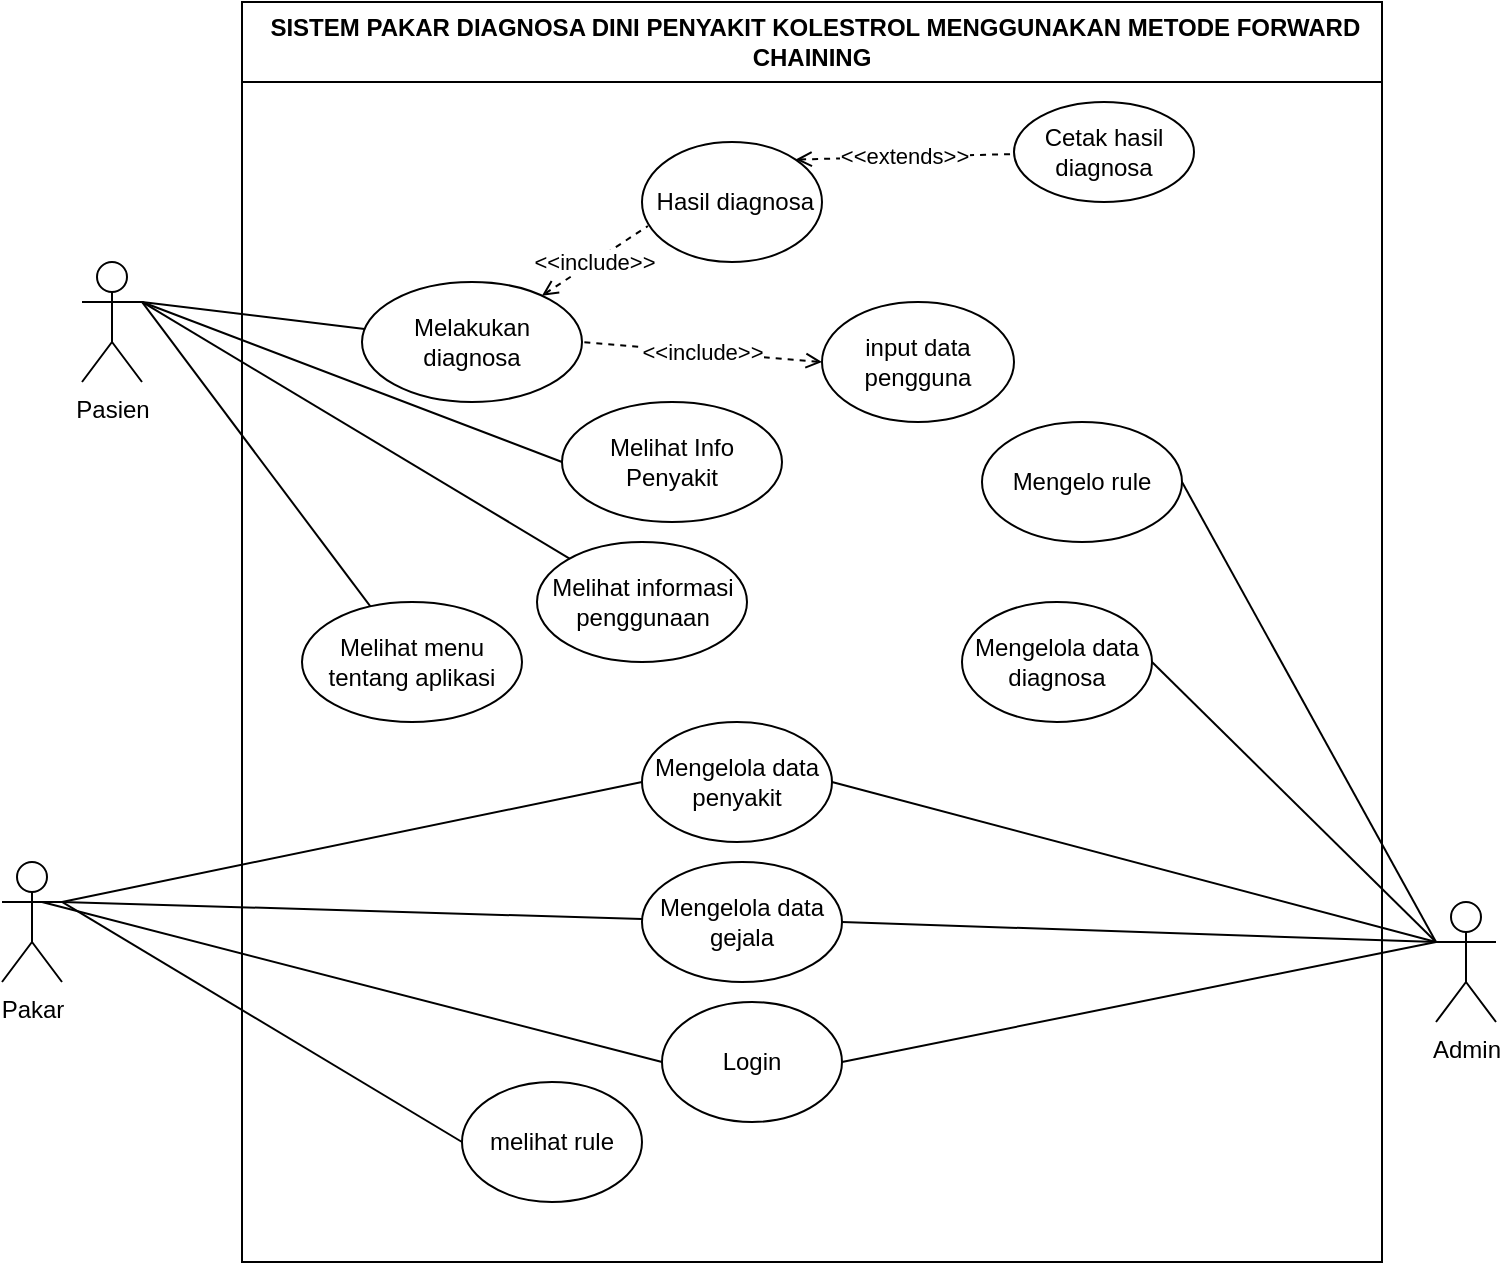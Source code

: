 <mxfile version="21.1.4" type="device">
  <diagram name="Page-1" id="61djWspQ2eM6UkQTx8YS">
    <mxGraphModel dx="1723" dy="822" grid="1" gridSize="10" guides="1" tooltips="1" connect="1" arrows="1" fold="1" page="1" pageScale="1" pageWidth="827" pageHeight="1169" math="0" shadow="0">
      <root>
        <mxCell id="0" />
        <mxCell id="1" parent="0" />
        <mxCell id="BYNYWY0adCg34HCjVK7Y-8" value="&amp;nbsp;SISTEM PAKAR DIAGNOSA DINI PENYAKIT KOLESTROL MENGGUNAKAN METODE FORWARD CHAINING" style="swimlane;whiteSpace=wrap;html=1;startSize=40;" parent="1" vertex="1">
          <mxGeometry x="200" y="210" width="570" height="630" as="geometry" />
        </mxCell>
        <mxCell id="BYNYWY0adCg34HCjVK7Y-20" value="Melakukan diagnosa" style="ellipse;whiteSpace=wrap;html=1;" parent="BYNYWY0adCg34HCjVK7Y-8" vertex="1">
          <mxGeometry x="60" y="140" width="110" height="60" as="geometry" />
        </mxCell>
        <mxCell id="BYNYWY0adCg34HCjVK7Y-21" value="Melihat Info Penyakit" style="ellipse;whiteSpace=wrap;html=1;" parent="BYNYWY0adCg34HCjVK7Y-8" vertex="1">
          <mxGeometry x="160" y="200" width="110" height="60" as="geometry" />
        </mxCell>
        <mxCell id="BYNYWY0adCg34HCjVK7Y-24" value="Melihat informasi penggunaan" style="ellipse;whiteSpace=wrap;html=1;" parent="BYNYWY0adCg34HCjVK7Y-8" vertex="1">
          <mxGeometry x="147.5" y="270" width="105" height="60" as="geometry" />
        </mxCell>
        <mxCell id="BYNYWY0adCg34HCjVK7Y-25" value="Melihat menu tentang aplikasi" style="ellipse;whiteSpace=wrap;html=1;" parent="BYNYWY0adCg34HCjVK7Y-8" vertex="1">
          <mxGeometry x="30" y="300" width="110" height="60" as="geometry" />
        </mxCell>
        <mxCell id="BYNYWY0adCg34HCjVK7Y-31" value="input data pengguna" style="ellipse;whiteSpace=wrap;html=1;" parent="BYNYWY0adCg34HCjVK7Y-8" vertex="1">
          <mxGeometry x="290" y="150" width="96" height="60" as="geometry" />
        </mxCell>
        <mxCell id="BYNYWY0adCg34HCjVK7Y-29" value="&amp;lt;&amp;lt;include&amp;gt;&amp;gt;" style="endArrow=none;dashed=1;html=1;rounded=0;startArrow=open;startFill=0;entryX=1;entryY=0.5;entryDx=0;entryDy=0;exitX=0;exitY=0.5;exitDx=0;exitDy=0;" parent="BYNYWY0adCg34HCjVK7Y-8" source="BYNYWY0adCg34HCjVK7Y-31" target="BYNYWY0adCg34HCjVK7Y-20" edge="1">
          <mxGeometry width="50" height="50" relative="1" as="geometry">
            <mxPoint x="280" y="90" as="sourcePoint" />
            <mxPoint x="220" y="160" as="targetPoint" />
          </mxGeometry>
        </mxCell>
        <mxCell id="BYNYWY0adCg34HCjVK7Y-34" value="&amp;nbsp;Hasil diagnosa" style="ellipse;whiteSpace=wrap;html=1;" parent="BYNYWY0adCg34HCjVK7Y-8" vertex="1">
          <mxGeometry x="200" y="70" width="90" height="60" as="geometry" />
        </mxCell>
        <mxCell id="BYNYWY0adCg34HCjVK7Y-35" value="&amp;lt;&amp;lt;include&amp;gt;&amp;gt;" style="endArrow=none;dashed=1;html=1;rounded=0;entryX=0.033;entryY=0.7;entryDx=0;entryDy=0;startArrow=open;startFill=0;entryPerimeter=0;" parent="BYNYWY0adCg34HCjVK7Y-8" source="BYNYWY0adCg34HCjVK7Y-20" target="BYNYWY0adCg34HCjVK7Y-34" edge="1">
          <mxGeometry width="50" height="50" relative="1" as="geometry">
            <mxPoint x="200" y="280" as="sourcePoint" />
            <mxPoint x="250" y="230" as="targetPoint" />
          </mxGeometry>
        </mxCell>
        <mxCell id="BYNYWY0adCg34HCjVK7Y-37" value="Cetak hasil diagnosa" style="ellipse;whiteSpace=wrap;html=1;" parent="BYNYWY0adCg34HCjVK7Y-8" vertex="1">
          <mxGeometry x="386" y="50" width="90" height="50" as="geometry" />
        </mxCell>
        <mxCell id="BYNYWY0adCg34HCjVK7Y-36" value="&amp;lt;&amp;lt;extends&amp;gt;&amp;gt;" style="endArrow=none;dashed=1;html=1;rounded=0;exitX=1;exitY=0;exitDx=0;exitDy=0;startArrow=open;startFill=0;" parent="BYNYWY0adCg34HCjVK7Y-8" source="BYNYWY0adCg34HCjVK7Y-34" target="BYNYWY0adCg34HCjVK7Y-37" edge="1">
          <mxGeometry width="50" height="50" relative="1" as="geometry">
            <mxPoint x="200" y="280" as="sourcePoint" />
            <mxPoint x="180" y="80" as="targetPoint" />
          </mxGeometry>
        </mxCell>
        <mxCell id="BYNYWY0adCg34HCjVK7Y-38" value="Login" style="ellipse;whiteSpace=wrap;html=1;" parent="BYNYWY0adCg34HCjVK7Y-8" vertex="1">
          <mxGeometry x="210" y="500" width="90" height="60" as="geometry" />
        </mxCell>
        <mxCell id="BYNYWY0adCg34HCjVK7Y-40" value="Mengelola data penyakit" style="ellipse;whiteSpace=wrap;html=1;" parent="BYNYWY0adCg34HCjVK7Y-8" vertex="1">
          <mxGeometry x="200" y="360" width="95" height="60" as="geometry" />
        </mxCell>
        <mxCell id="BYNYWY0adCg34HCjVK7Y-42" value="Mengelola data gejala" style="ellipse;whiteSpace=wrap;html=1;" parent="BYNYWY0adCg34HCjVK7Y-8" vertex="1">
          <mxGeometry x="200" y="430" width="100" height="60" as="geometry" />
        </mxCell>
        <mxCell id="BYNYWY0adCg34HCjVK7Y-44" value="Mengelo rule" style="ellipse;whiteSpace=wrap;html=1;" parent="BYNYWY0adCg34HCjVK7Y-8" vertex="1">
          <mxGeometry x="370" y="210" width="100" height="60" as="geometry" />
        </mxCell>
        <mxCell id="q4Pz-D-1atqg_bkgmLJ_-4" value="Mengelola data diagnosa" style="ellipse;whiteSpace=wrap;html=1;" parent="BYNYWY0adCg34HCjVK7Y-8" vertex="1">
          <mxGeometry x="360" y="300" width="95" height="60" as="geometry" />
        </mxCell>
        <mxCell id="um5oe-29CJBW0R58dBNC-3" value="melihat rule" style="ellipse;whiteSpace=wrap;html=1;" parent="BYNYWY0adCg34HCjVK7Y-8" vertex="1">
          <mxGeometry x="110" y="540" width="90" height="60" as="geometry" />
        </mxCell>
        <mxCell id="BYNYWY0adCg34HCjVK7Y-10" value="Admin" style="shape=umlActor;verticalLabelPosition=bottom;verticalAlign=top;html=1;outlineConnect=0;" parent="1" vertex="1">
          <mxGeometry x="797" y="660" width="30" height="60" as="geometry" />
        </mxCell>
        <mxCell id="BYNYWY0adCg34HCjVK7Y-17" value="Pasien" style="shape=umlActor;verticalLabelPosition=bottom;verticalAlign=top;html=1;outlineConnect=0;" parent="1" vertex="1">
          <mxGeometry x="120" y="340" width="30" height="60" as="geometry" />
        </mxCell>
        <mxCell id="BYNYWY0adCg34HCjVK7Y-19" value="" style="endArrow=none;html=1;rounded=0;exitX=1;exitY=0.333;exitDx=0;exitDy=0;exitPerimeter=0;" parent="1" source="BYNYWY0adCg34HCjVK7Y-17" target="BYNYWY0adCg34HCjVK7Y-20" edge="1">
          <mxGeometry width="50" height="50" relative="1" as="geometry">
            <mxPoint x="390" y="480" as="sourcePoint" />
            <mxPoint x="370" y="370" as="targetPoint" />
          </mxGeometry>
        </mxCell>
        <mxCell id="BYNYWY0adCg34HCjVK7Y-22" value="" style="endArrow=none;html=1;rounded=0;exitX=1;exitY=0.333;exitDx=0;exitDy=0;exitPerimeter=0;entryX=0;entryY=0.5;entryDx=0;entryDy=0;" parent="1" source="BYNYWY0adCg34HCjVK7Y-17" target="BYNYWY0adCg34HCjVK7Y-21" edge="1">
          <mxGeometry width="50" height="50" relative="1" as="geometry">
            <mxPoint x="390" y="480" as="sourcePoint" />
            <mxPoint x="440" y="430" as="targetPoint" />
          </mxGeometry>
        </mxCell>
        <mxCell id="BYNYWY0adCg34HCjVK7Y-23" value="" style="endArrow=none;html=1;rounded=0;exitX=1;exitY=0.333;exitDx=0;exitDy=0;exitPerimeter=0;" parent="1" source="BYNYWY0adCg34HCjVK7Y-17" target="BYNYWY0adCg34HCjVK7Y-24" edge="1">
          <mxGeometry width="50" height="50" relative="1" as="geometry">
            <mxPoint x="390" y="480" as="sourcePoint" />
            <mxPoint x="310" y="520" as="targetPoint" />
          </mxGeometry>
        </mxCell>
        <mxCell id="BYNYWY0adCg34HCjVK7Y-26" value="" style="endArrow=none;html=1;rounded=0;exitX=1;exitY=0.333;exitDx=0;exitDy=0;exitPerimeter=0;" parent="1" source="BYNYWY0adCg34HCjVK7Y-17" target="BYNYWY0adCg34HCjVK7Y-25" edge="1">
          <mxGeometry width="50" height="50" relative="1" as="geometry">
            <mxPoint x="160" y="440" as="sourcePoint" />
            <mxPoint x="440" y="420" as="targetPoint" />
          </mxGeometry>
        </mxCell>
        <mxCell id="BYNYWY0adCg34HCjVK7Y-39" value="" style="endArrow=none;html=1;rounded=0;exitX=0;exitY=0.333;exitDx=0;exitDy=0;exitPerimeter=0;entryX=1;entryY=0.5;entryDx=0;entryDy=0;" parent="1" source="BYNYWY0adCg34HCjVK7Y-10" target="BYNYWY0adCg34HCjVK7Y-38" edge="1">
          <mxGeometry width="50" height="50" relative="1" as="geometry">
            <mxPoint x="480" y="360" as="sourcePoint" />
            <mxPoint x="530" y="310" as="targetPoint" />
          </mxGeometry>
        </mxCell>
        <mxCell id="BYNYWY0adCg34HCjVK7Y-41" value="" style="endArrow=none;html=1;rounded=0;exitX=0;exitY=0.333;exitDx=0;exitDy=0;exitPerimeter=0;entryX=1;entryY=0.5;entryDx=0;entryDy=0;" parent="1" source="BYNYWY0adCg34HCjVK7Y-10" target="BYNYWY0adCg34HCjVK7Y-40" edge="1">
          <mxGeometry width="50" height="50" relative="1" as="geometry">
            <mxPoint x="480" y="430" as="sourcePoint" />
            <mxPoint x="530" y="380" as="targetPoint" />
          </mxGeometry>
        </mxCell>
        <mxCell id="BYNYWY0adCg34HCjVK7Y-43" value="" style="endArrow=none;html=1;rounded=0;entryX=0;entryY=0.333;entryDx=0;entryDy=0;entryPerimeter=0;exitX=1;exitY=0.5;exitDx=0;exitDy=0;" parent="1" source="BYNYWY0adCg34HCjVK7Y-42" target="BYNYWY0adCg34HCjVK7Y-10" edge="1">
          <mxGeometry width="50" height="50" relative="1" as="geometry">
            <mxPoint x="480" y="430" as="sourcePoint" />
            <mxPoint x="530" y="380" as="targetPoint" />
          </mxGeometry>
        </mxCell>
        <mxCell id="BYNYWY0adCg34HCjVK7Y-45" value="" style="endArrow=none;html=1;rounded=0;exitX=1;exitY=0.5;exitDx=0;exitDy=0;entryX=0;entryY=0.333;entryDx=0;entryDy=0;entryPerimeter=0;" parent="1" source="BYNYWY0adCg34HCjVK7Y-44" target="BYNYWY0adCg34HCjVK7Y-10" edge="1">
          <mxGeometry width="50" height="50" relative="1" as="geometry">
            <mxPoint x="490" y="540" as="sourcePoint" />
            <mxPoint x="540" y="490" as="targetPoint" />
          </mxGeometry>
        </mxCell>
        <mxCell id="q4Pz-D-1atqg_bkgmLJ_-2" value="Pakar" style="shape=umlActor;verticalLabelPosition=bottom;verticalAlign=top;html=1;outlineConnect=0;" parent="1" vertex="1">
          <mxGeometry x="80" y="640" width="30" height="60" as="geometry" />
        </mxCell>
        <mxCell id="q4Pz-D-1atqg_bkgmLJ_-5" value="" style="endArrow=none;html=1;rounded=0;entryX=0;entryY=0.333;entryDx=0;entryDy=0;entryPerimeter=0;exitX=1;exitY=0.5;exitDx=0;exitDy=0;" parent="1" source="q4Pz-D-1atqg_bkgmLJ_-4" target="BYNYWY0adCg34HCjVK7Y-10" edge="1">
          <mxGeometry width="50" height="50" relative="1" as="geometry">
            <mxPoint x="430" y="530" as="sourcePoint" />
            <mxPoint x="480" y="480" as="targetPoint" />
          </mxGeometry>
        </mxCell>
        <mxCell id="q4Pz-D-1atqg_bkgmLJ_-6" value="" style="endArrow=none;html=1;rounded=0;exitX=0;exitY=0.5;exitDx=0;exitDy=0;entryX=0.667;entryY=0.333;entryDx=0;entryDy=0;entryPerimeter=0;" parent="1" source="BYNYWY0adCg34HCjVK7Y-38" target="q4Pz-D-1atqg_bkgmLJ_-2" edge="1">
          <mxGeometry width="50" height="50" relative="1" as="geometry">
            <mxPoint x="430" y="500" as="sourcePoint" />
            <mxPoint x="110" y="660" as="targetPoint" />
          </mxGeometry>
        </mxCell>
        <mxCell id="q4Pz-D-1atqg_bkgmLJ_-7" value="" style="endArrow=none;html=1;rounded=0;exitX=0;exitY=0.5;exitDx=0;exitDy=0;entryX=1;entryY=0.333;entryDx=0;entryDy=0;entryPerimeter=0;" parent="1" source="BYNYWY0adCg34HCjVK7Y-40" target="q4Pz-D-1atqg_bkgmLJ_-2" edge="1">
          <mxGeometry width="50" height="50" relative="1" as="geometry">
            <mxPoint x="430" y="500" as="sourcePoint" />
            <mxPoint x="120" y="660" as="targetPoint" />
          </mxGeometry>
        </mxCell>
        <mxCell id="q4Pz-D-1atqg_bkgmLJ_-8" value="" style="endArrow=none;html=1;rounded=0;entryX=1;entryY=0.333;entryDx=0;entryDy=0;entryPerimeter=0;" parent="1" source="BYNYWY0adCg34HCjVK7Y-42" target="q4Pz-D-1atqg_bkgmLJ_-2" edge="1">
          <mxGeometry width="50" height="50" relative="1" as="geometry">
            <mxPoint x="430" y="500" as="sourcePoint" />
            <mxPoint x="120" y="660" as="targetPoint" />
          </mxGeometry>
        </mxCell>
        <mxCell id="um5oe-29CJBW0R58dBNC-4" value="" style="endArrow=none;html=1;rounded=0;exitX=0;exitY=0.5;exitDx=0;exitDy=0;entryX=1;entryY=0.333;entryDx=0;entryDy=0;entryPerimeter=0;" parent="1" source="um5oe-29CJBW0R58dBNC-3" target="q4Pz-D-1atqg_bkgmLJ_-2" edge="1">
          <mxGeometry width="50" height="50" relative="1" as="geometry">
            <mxPoint x="420" y="750" as="sourcePoint" />
            <mxPoint x="110" y="670" as="targetPoint" />
          </mxGeometry>
        </mxCell>
      </root>
    </mxGraphModel>
  </diagram>
</mxfile>
